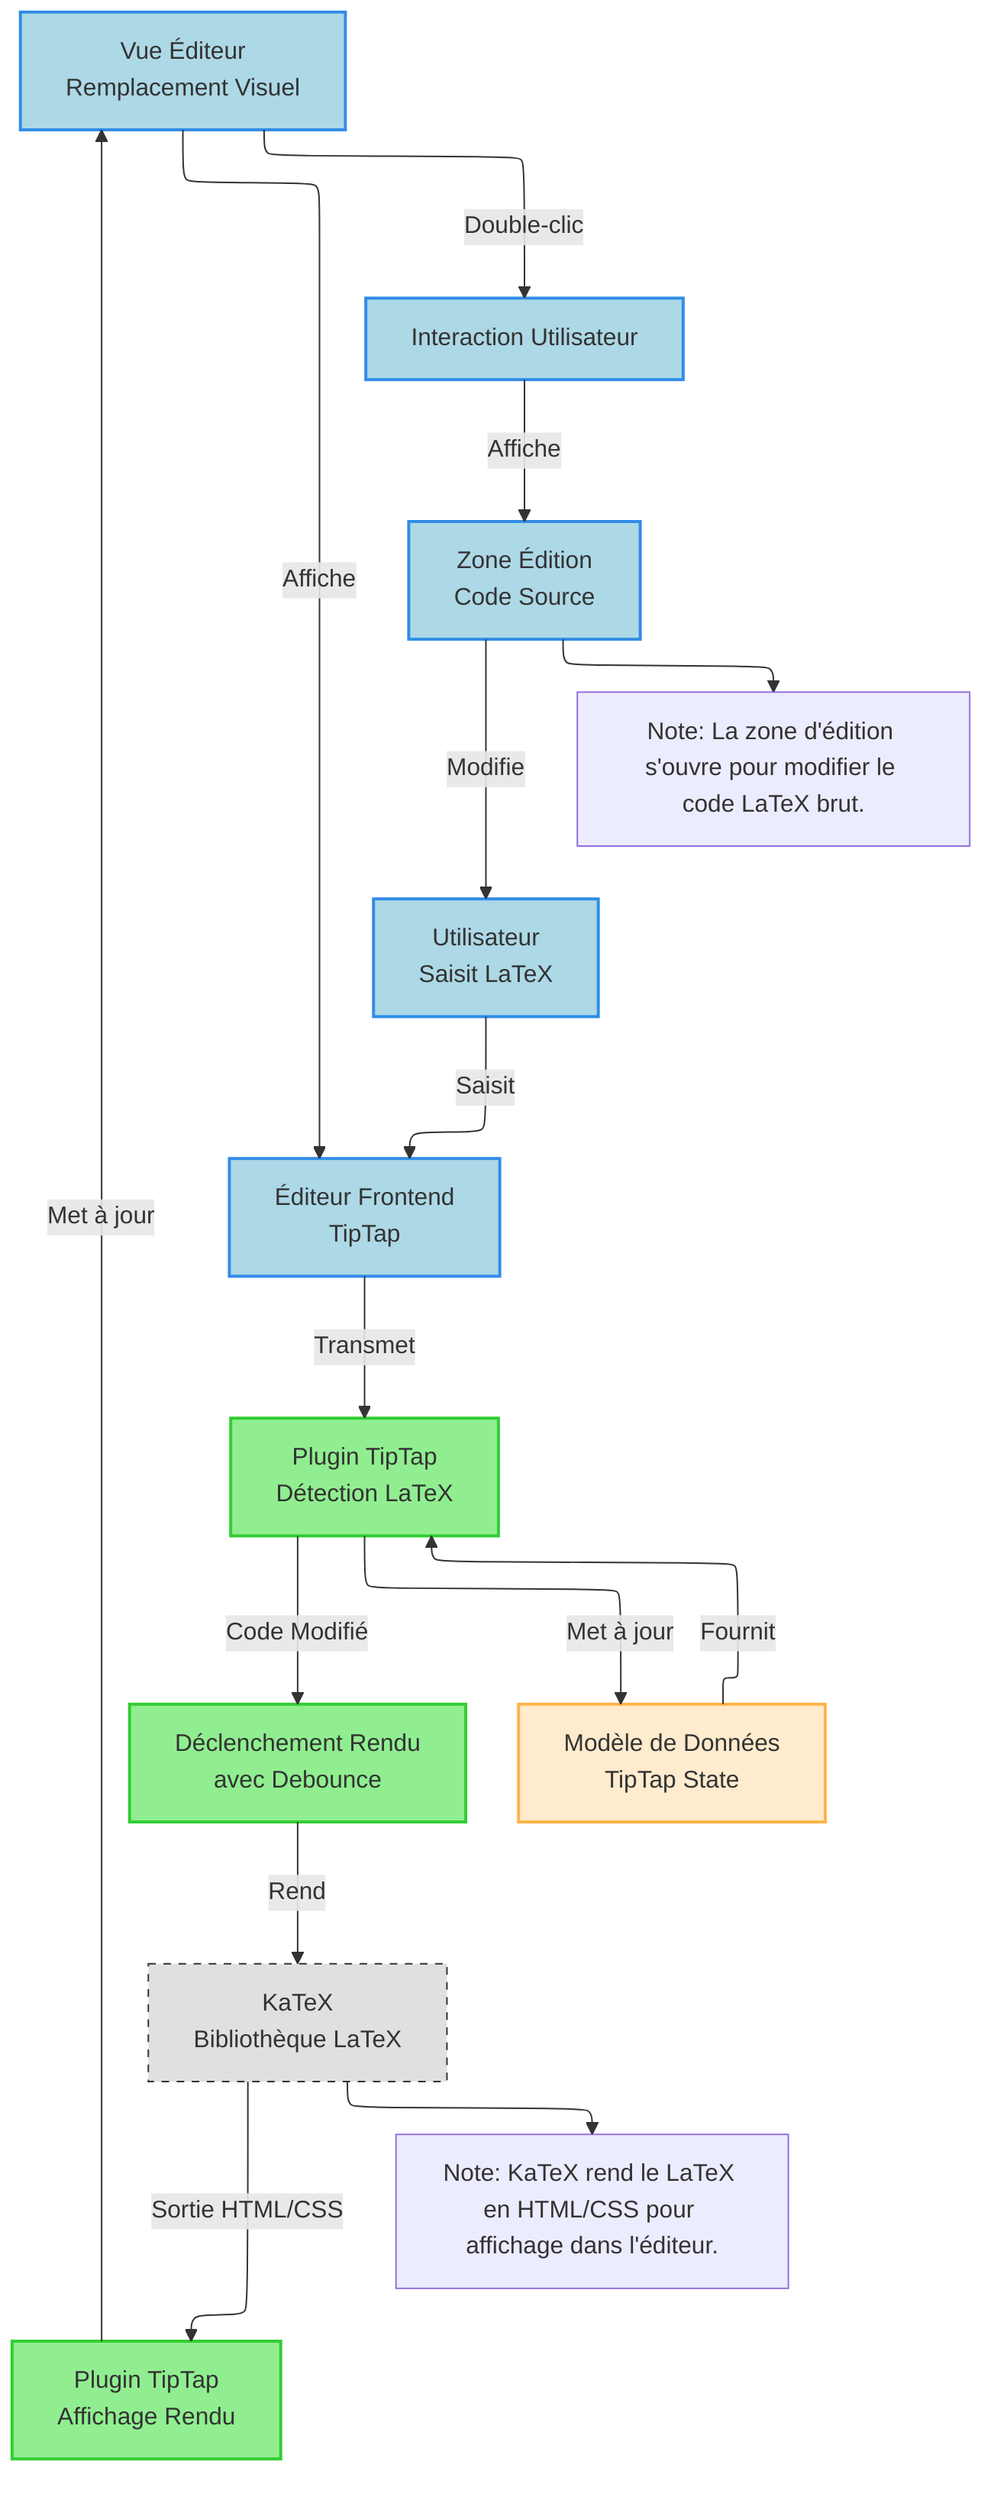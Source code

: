 ---
config:
  layout: elk
---
flowchart TD
    A["Utilisateur<br>Saisit LaTeX"] -- Saisit --> B["Éditeur Frontend<br>TipTap"]
    B -- Transmet --> C["Plugin TipTap<br>Détection LaTeX"]
    C -- Code Modifié --> D["Déclenchement Rendu<br>avec Debounce"]
    D -- Rend --> E["KaTeX<br>Bibliothèque LaTeX"]
    E -- Sortie HTML/CSS --> F["Plugin TipTap<br>Affichage Rendu"]
    F -- Met à jour --> G["Vue Éditeur<br>Remplacement Visuel"]
    G -- Affiche --> B
    C -- Met à jour --> H["Modèle de Données<br>TipTap State"]
    H -- Fournit --> C
    G -- "Double-clic" --> I["Interaction Utilisateur"]
    I -- Affiche --> J["Zone Édition<br>Code Source"]
    J -- Modifie --> A
    E --> note1@{ label: "Note: KaTeX rend le LaTeX en HTML/CSS pour affichage dans l'éditeur." }
    J --> note2@{ label: "Note: La zone d'édition s'ouvre pour modifier le code LaTeX brut." }
    note1@{ shape: rect}
    note2@{ shape: rect}
     A:::ui
     B:::ui
     C:::process
     D:::process
     E:::external
     F:::process
     G:::ui
     H:::data
     I:::ui
     J:::ui
    classDef process fill:#90ee90,stroke:#32cd32,stroke-width:2px
    classDef data fill:#ffebcd,stroke:#ffb347,stroke-width:2px
    classDef external fill:#e0e0e0,stroke:#333,stroke-dasharray: 5 5
    classDef ui fill:#add8e6,stroke:#318ce7,stroke-width:2px